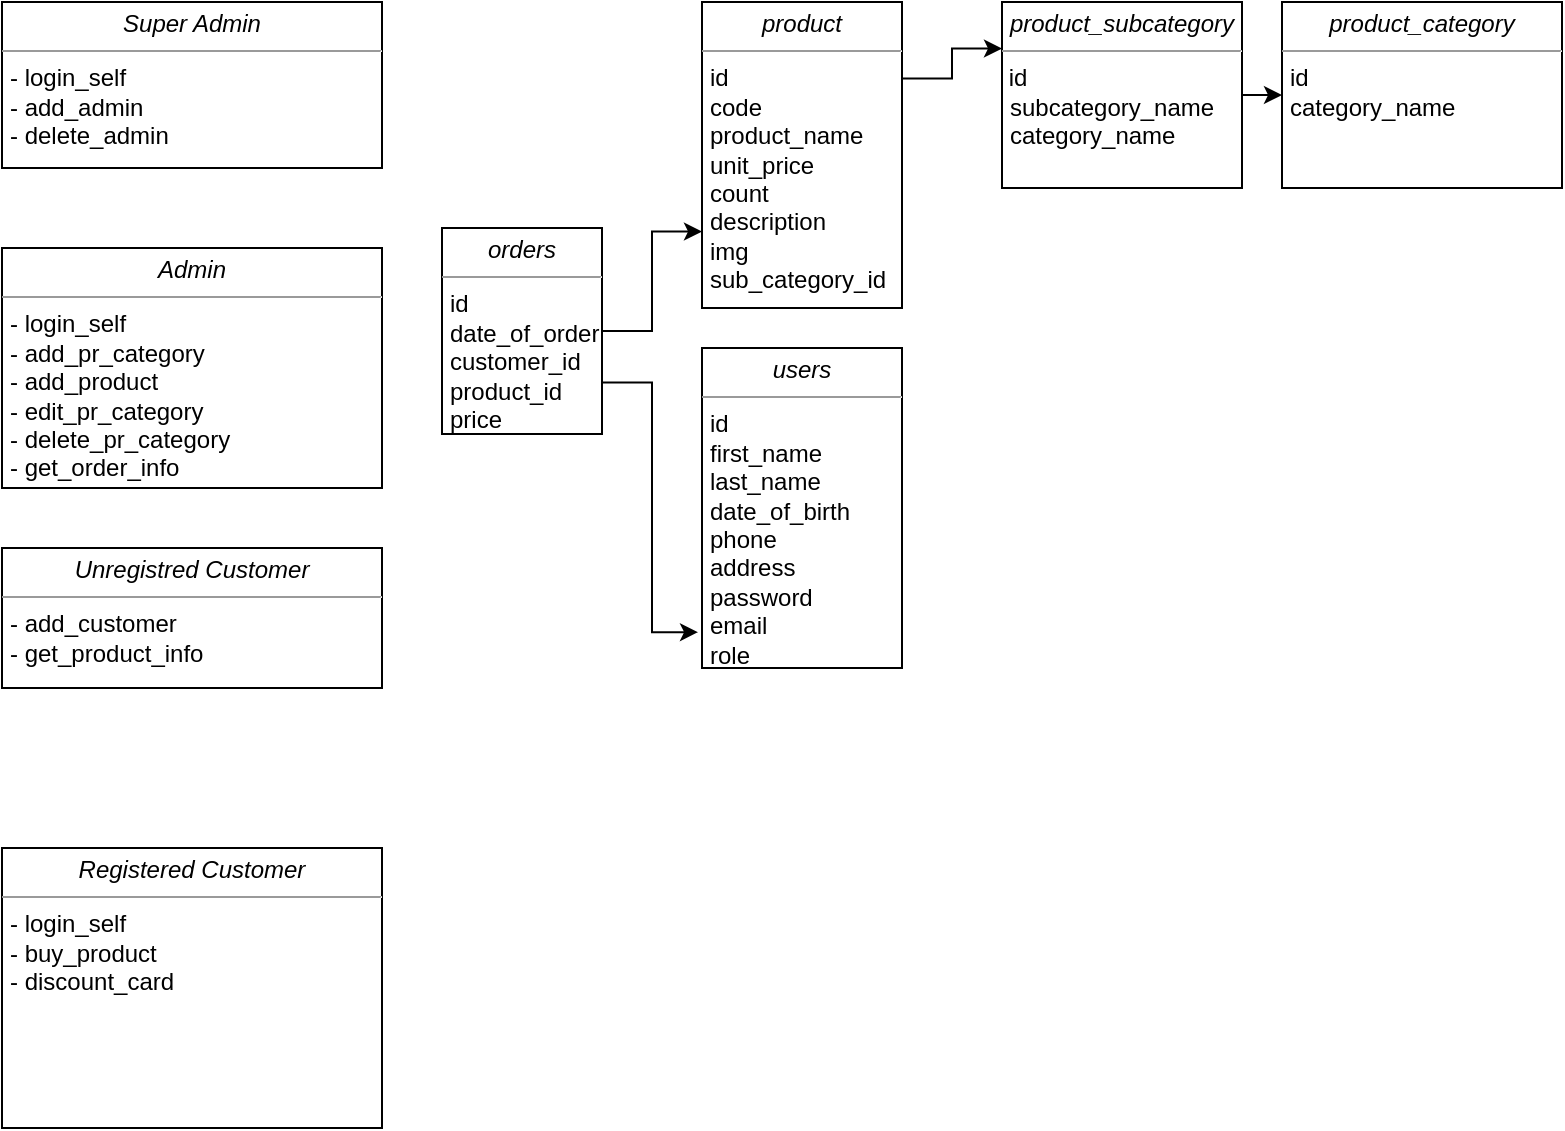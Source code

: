 <mxfile version="14.8.5" type="device"><diagram name="Page-1" id="c4acf3e9-155e-7222-9cf6-157b1a14988f"><mxGraphModel dx="902" dy="764" grid="1" gridSize="10" guides="1" tooltips="1" connect="1" arrows="1" fold="1" page="1" pageScale="1" pageWidth="850" pageHeight="1100" background="none" math="0" shadow="0"><root><mxCell id="0"/><mxCell id="1" parent="0"/><mxCell id="TICR3O-RF_QtXVP5TSKB-10" style="edgeStyle=orthogonalEdgeStyle;rounded=0;orthogonalLoop=1;jettySize=auto;html=1;exitX=1;exitY=0.25;exitDx=0;exitDy=0;entryX=0;entryY=0.25;entryDx=0;entryDy=0;" edge="1" parent="1" source="5d2195bd80daf111-15" target="TICR3O-RF_QtXVP5TSKB-5"><mxGeometry relative="1" as="geometry"/></mxCell><mxCell id="5d2195bd80daf111-15" value="&lt;p style=&quot;margin: 0px ; margin-top: 4px ; text-align: center&quot;&gt;&lt;i&gt;product&lt;/i&gt;&lt;/p&gt;&lt;hr size=&quot;1&quot;&gt;&lt;p style=&quot;margin: 0px ; margin-left: 4px&quot;&gt;id&lt;/p&gt;&lt;p style=&quot;margin: 0px ; margin-left: 4px&quot;&gt;code&lt;/p&gt;&lt;p style=&quot;margin: 0px ; margin-left: 4px&quot;&gt;product_name&lt;/p&gt;&lt;p style=&quot;margin: 0px ; margin-left: 4px&quot;&gt;unit_price&lt;/p&gt;&lt;p style=&quot;margin: 0px ; margin-left: 4px&quot;&gt;count&lt;/p&gt;&lt;p style=&quot;margin: 0px ; margin-left: 4px&quot;&gt;description&lt;/p&gt;&lt;p style=&quot;margin: 0px ; margin-left: 4px&quot;&gt;img&lt;/p&gt;&lt;p style=&quot;margin: 0px ; margin-left: 4px&quot;&gt;sub_category_id&lt;/p&gt;" style="verticalAlign=top;align=left;overflow=fill;fontSize=12;fontFamily=Helvetica;html=1;rounded=0;shadow=0;comic=0;labelBackgroundColor=none;strokeWidth=1" parent="1" vertex="1"><mxGeometry x="410" y="87" width="100" height="153" as="geometry"/></mxCell><mxCell id="5d2195bd80daf111-18" value="&lt;p style=&quot;margin: 0px ; margin-top: 4px ; text-align: center&quot;&gt;&lt;i&gt;Super Admin&lt;/i&gt;&lt;/p&gt;&lt;hr size=&quot;1&quot;&gt;&lt;p style=&quot;margin: 0px ; margin-left: 4px&quot;&gt;- login_self&lt;/p&gt;&lt;p style=&quot;margin: 0px ; margin-left: 4px&quot;&gt;- add_admin&lt;/p&gt;&lt;p style=&quot;margin: 0px ; margin-left: 4px&quot;&gt;- delete_admin&lt;/p&gt;&lt;p style=&quot;margin: 0px ; margin-left: 4px&quot;&gt;&lt;br&gt;&lt;/p&gt;" style="verticalAlign=top;align=left;overflow=fill;fontSize=12;fontFamily=Helvetica;html=1;rounded=0;shadow=0;comic=0;labelBackgroundColor=none;strokeWidth=1" parent="1" vertex="1"><mxGeometry x="60" y="87" width="190" height="83" as="geometry"/></mxCell><mxCell id="5d2195bd80daf111-19" value="&lt;p style=&quot;margin: 0px ; margin-top: 4px ; text-align: center&quot;&gt;&lt;i&gt;Admin&lt;/i&gt;&lt;/p&gt;&lt;hr size=&quot;1&quot;&gt;&lt;p style=&quot;margin: 0px ; margin-left: 4px&quot;&gt;- login_self&lt;/p&gt;&lt;p style=&quot;margin: 0px ; margin-left: 4px&quot;&gt;- add_pr_category&lt;/p&gt;&lt;p style=&quot;margin: 0px ; margin-left: 4px&quot;&gt;- add_product&lt;/p&gt;&lt;p style=&quot;margin: 0px ; margin-left: 4px&quot;&gt;- edit_pr_category&lt;/p&gt;&lt;p style=&quot;margin: 0px ; margin-left: 4px&quot;&gt;- delete_pr_category&lt;/p&gt;&lt;p style=&quot;margin: 0px ; margin-left: 4px&quot;&gt;- get_order_info&lt;/p&gt;" style="verticalAlign=top;align=left;overflow=fill;fontSize=12;fontFamily=Helvetica;html=1;rounded=0;shadow=0;comic=0;labelBackgroundColor=none;strokeWidth=1" parent="1" vertex="1"><mxGeometry x="60" y="210" width="190" height="120" as="geometry"/></mxCell><mxCell id="5d2195bd80daf111-20" value="&lt;p style=&quot;margin: 0px ; margin-top: 4px ; text-align: center&quot;&gt;&lt;i&gt;Unregistred Customer&lt;/i&gt;&lt;/p&gt;&lt;hr size=&quot;1&quot;&gt;&lt;p style=&quot;margin: 0px ; margin-left: 4px&quot;&gt;- add_customer&lt;/p&gt;&lt;p style=&quot;margin: 0px ; margin-left: 4px&quot;&gt;- get_product_info&lt;/p&gt;" style="verticalAlign=top;align=left;overflow=fill;fontSize=12;fontFamily=Helvetica;html=1;rounded=0;shadow=0;comic=0;labelBackgroundColor=none;strokeWidth=1" parent="1" vertex="1"><mxGeometry x="60" y="360" width="190" height="70" as="geometry"/></mxCell><mxCell id="5d2195bd80daf111-12" value="&lt;p style=&quot;margin: 0px ; margin-top: 4px ; text-align: center&quot;&gt;&lt;i&gt;Registered Customer&lt;/i&gt;&lt;/p&gt;&lt;hr size=&quot;1&quot;&gt;&lt;p style=&quot;margin: 0px ; margin-left: 4px&quot;&gt;- login_self&lt;/p&gt;&lt;p style=&quot;margin: 0px ; margin-left: 4px&quot;&gt;- buy_product&lt;/p&gt;&lt;p style=&quot;margin: 0px ; margin-left: 4px&quot;&gt;- discount_card&lt;/p&gt;" style="verticalAlign=top;align=left;overflow=fill;fontSize=12;fontFamily=Helvetica;html=1;rounded=0;shadow=0;comic=0;labelBackgroundColor=none;strokeWidth=1" parent="1" vertex="1"><mxGeometry x="60" y="510" width="190" height="140" as="geometry"/></mxCell><mxCell id="TICR3O-RF_QtXVP5TSKB-2" value="&lt;p style=&quot;margin: 0px ; margin-top: 4px ; text-align: center&quot;&gt;&lt;i&gt;users&lt;/i&gt;&lt;/p&gt;&lt;hr size=&quot;1&quot;&gt;&lt;p style=&quot;margin: 0px ; margin-left: 4px&quot;&gt;id&lt;/p&gt;&lt;p style=&quot;margin: 0px ; margin-left: 4px&quot;&gt;first_name&lt;/p&gt;&lt;p style=&quot;margin: 0px ; margin-left: 4px&quot;&gt;last_name&lt;/p&gt;&lt;p style=&quot;margin: 0px ; margin-left: 4px&quot;&gt;date_of_birth&lt;/p&gt;&lt;p style=&quot;margin: 0px ; margin-left: 4px&quot;&gt;phone&lt;/p&gt;&lt;p style=&quot;margin: 0px ; margin-left: 4px&quot;&gt;address&lt;/p&gt;&lt;p style=&quot;margin: 0px ; margin-left: 4px&quot;&gt;password&lt;/p&gt;&lt;p style=&quot;margin: 0px ; margin-left: 4px&quot;&gt;email&lt;/p&gt;&lt;p style=&quot;margin: 0px ; margin-left: 4px&quot;&gt;role&lt;/p&gt;&lt;p style=&quot;margin: 0px ; margin-left: 4px&quot;&gt;discount&lt;/p&gt;&lt;p style=&quot;margin: 0px ; margin-left: 4px&quot;&gt;&lt;br&gt;&lt;/p&gt;&lt;p style=&quot;margin: 0px ; margin-left: 4px&quot;&gt;&lt;br&gt;&lt;/p&gt;" style="verticalAlign=top;align=left;overflow=fill;fontSize=12;fontFamily=Helvetica;html=1;rounded=0;shadow=0;comic=0;labelBackgroundColor=none;strokeWidth=1" vertex="1" parent="1"><mxGeometry x="410" y="260" width="100" height="160" as="geometry"/></mxCell><mxCell id="TICR3O-RF_QtXVP5TSKB-7" style="edgeStyle=orthogonalEdgeStyle;rounded=0;orthogonalLoop=1;jettySize=auto;html=1;entryX=0;entryY=0.75;entryDx=0;entryDy=0;" edge="1" parent="1" source="TICR3O-RF_QtXVP5TSKB-3" target="5d2195bd80daf111-15"><mxGeometry relative="1" as="geometry"/></mxCell><mxCell id="TICR3O-RF_QtXVP5TSKB-8" style="edgeStyle=orthogonalEdgeStyle;rounded=0;orthogonalLoop=1;jettySize=auto;html=1;exitX=1;exitY=0.75;exitDx=0;exitDy=0;entryX=-0.02;entryY=0.888;entryDx=0;entryDy=0;entryPerimeter=0;" edge="1" parent="1" source="TICR3O-RF_QtXVP5TSKB-3" target="TICR3O-RF_QtXVP5TSKB-2"><mxGeometry relative="1" as="geometry"/></mxCell><mxCell id="TICR3O-RF_QtXVP5TSKB-3" value="&lt;p style=&quot;margin: 0px ; margin-top: 4px ; text-align: center&quot;&gt;&lt;i&gt;orders&lt;/i&gt;&lt;/p&gt;&lt;hr size=&quot;1&quot;&gt;&lt;p style=&quot;margin: 0px ; margin-left: 4px&quot;&gt;id&lt;/p&gt;&lt;p style=&quot;margin: 0px ; margin-left: 4px&quot;&gt;date_of_order&lt;/p&gt;&lt;p style=&quot;margin: 0px ; margin-left: 4px&quot;&gt;customer_id&lt;/p&gt;&lt;p style=&quot;margin: 0px ; margin-left: 4px&quot;&gt;product_id&lt;/p&gt;&lt;p style=&quot;margin: 0px ; margin-left: 4px&quot;&gt;price&lt;/p&gt;" style="verticalAlign=top;align=left;overflow=fill;fontSize=12;fontFamily=Helvetica;html=1;rounded=0;shadow=0;comic=0;labelBackgroundColor=none;strokeWidth=1" vertex="1" parent="1"><mxGeometry x="280" y="200" width="80" height="103" as="geometry"/></mxCell><mxCell id="TICR3O-RF_QtXVP5TSKB-11" style="edgeStyle=orthogonalEdgeStyle;rounded=0;orthogonalLoop=1;jettySize=auto;html=1;exitX=1;exitY=0.5;exitDx=0;exitDy=0;entryX=0;entryY=0.5;entryDx=0;entryDy=0;" edge="1" parent="1" source="TICR3O-RF_QtXVP5TSKB-5" target="TICR3O-RF_QtXVP5TSKB-6"><mxGeometry relative="1" as="geometry"/></mxCell><mxCell id="TICR3O-RF_QtXVP5TSKB-5" value="&lt;p style=&quot;margin: 0px ; margin-top: 4px ; text-align: center&quot;&gt;&lt;i&gt;product_subcategory&lt;/i&gt;&lt;/p&gt;&lt;hr size=&quot;1&quot;&gt;&amp;nbsp;id&lt;br&gt;&lt;p style=&quot;margin: 0px ; margin-left: 4px&quot;&gt;subcategory_name&lt;/p&gt;&lt;p style=&quot;margin: 0px ; margin-left: 4px&quot;&gt;category_name&lt;/p&gt;" style="verticalAlign=top;align=left;overflow=fill;fontSize=12;fontFamily=Helvetica;html=1;rounded=0;shadow=0;comic=0;labelBackgroundColor=none;strokeWidth=1" vertex="1" parent="1"><mxGeometry x="560" y="87" width="120" height="93" as="geometry"/></mxCell><mxCell id="TICR3O-RF_QtXVP5TSKB-6" value="&lt;p style=&quot;margin: 0px ; margin-top: 4px ; text-align: center&quot;&gt;&lt;i&gt;product_category&lt;/i&gt;&lt;/p&gt;&lt;hr size=&quot;1&quot;&gt;&lt;p style=&quot;margin: 0px ; margin-left: 4px&quot;&gt;id&lt;/p&gt;&lt;p style=&quot;margin: 0px ; margin-left: 4px&quot;&gt;category_name&lt;/p&gt;" style="verticalAlign=top;align=left;overflow=fill;fontSize=12;fontFamily=Helvetica;html=1;rounded=0;shadow=0;comic=0;labelBackgroundColor=none;strokeWidth=1" vertex="1" parent="1"><mxGeometry x="700" y="87" width="140" height="93" as="geometry"/></mxCell></root></mxGraphModel></diagram></mxfile>
